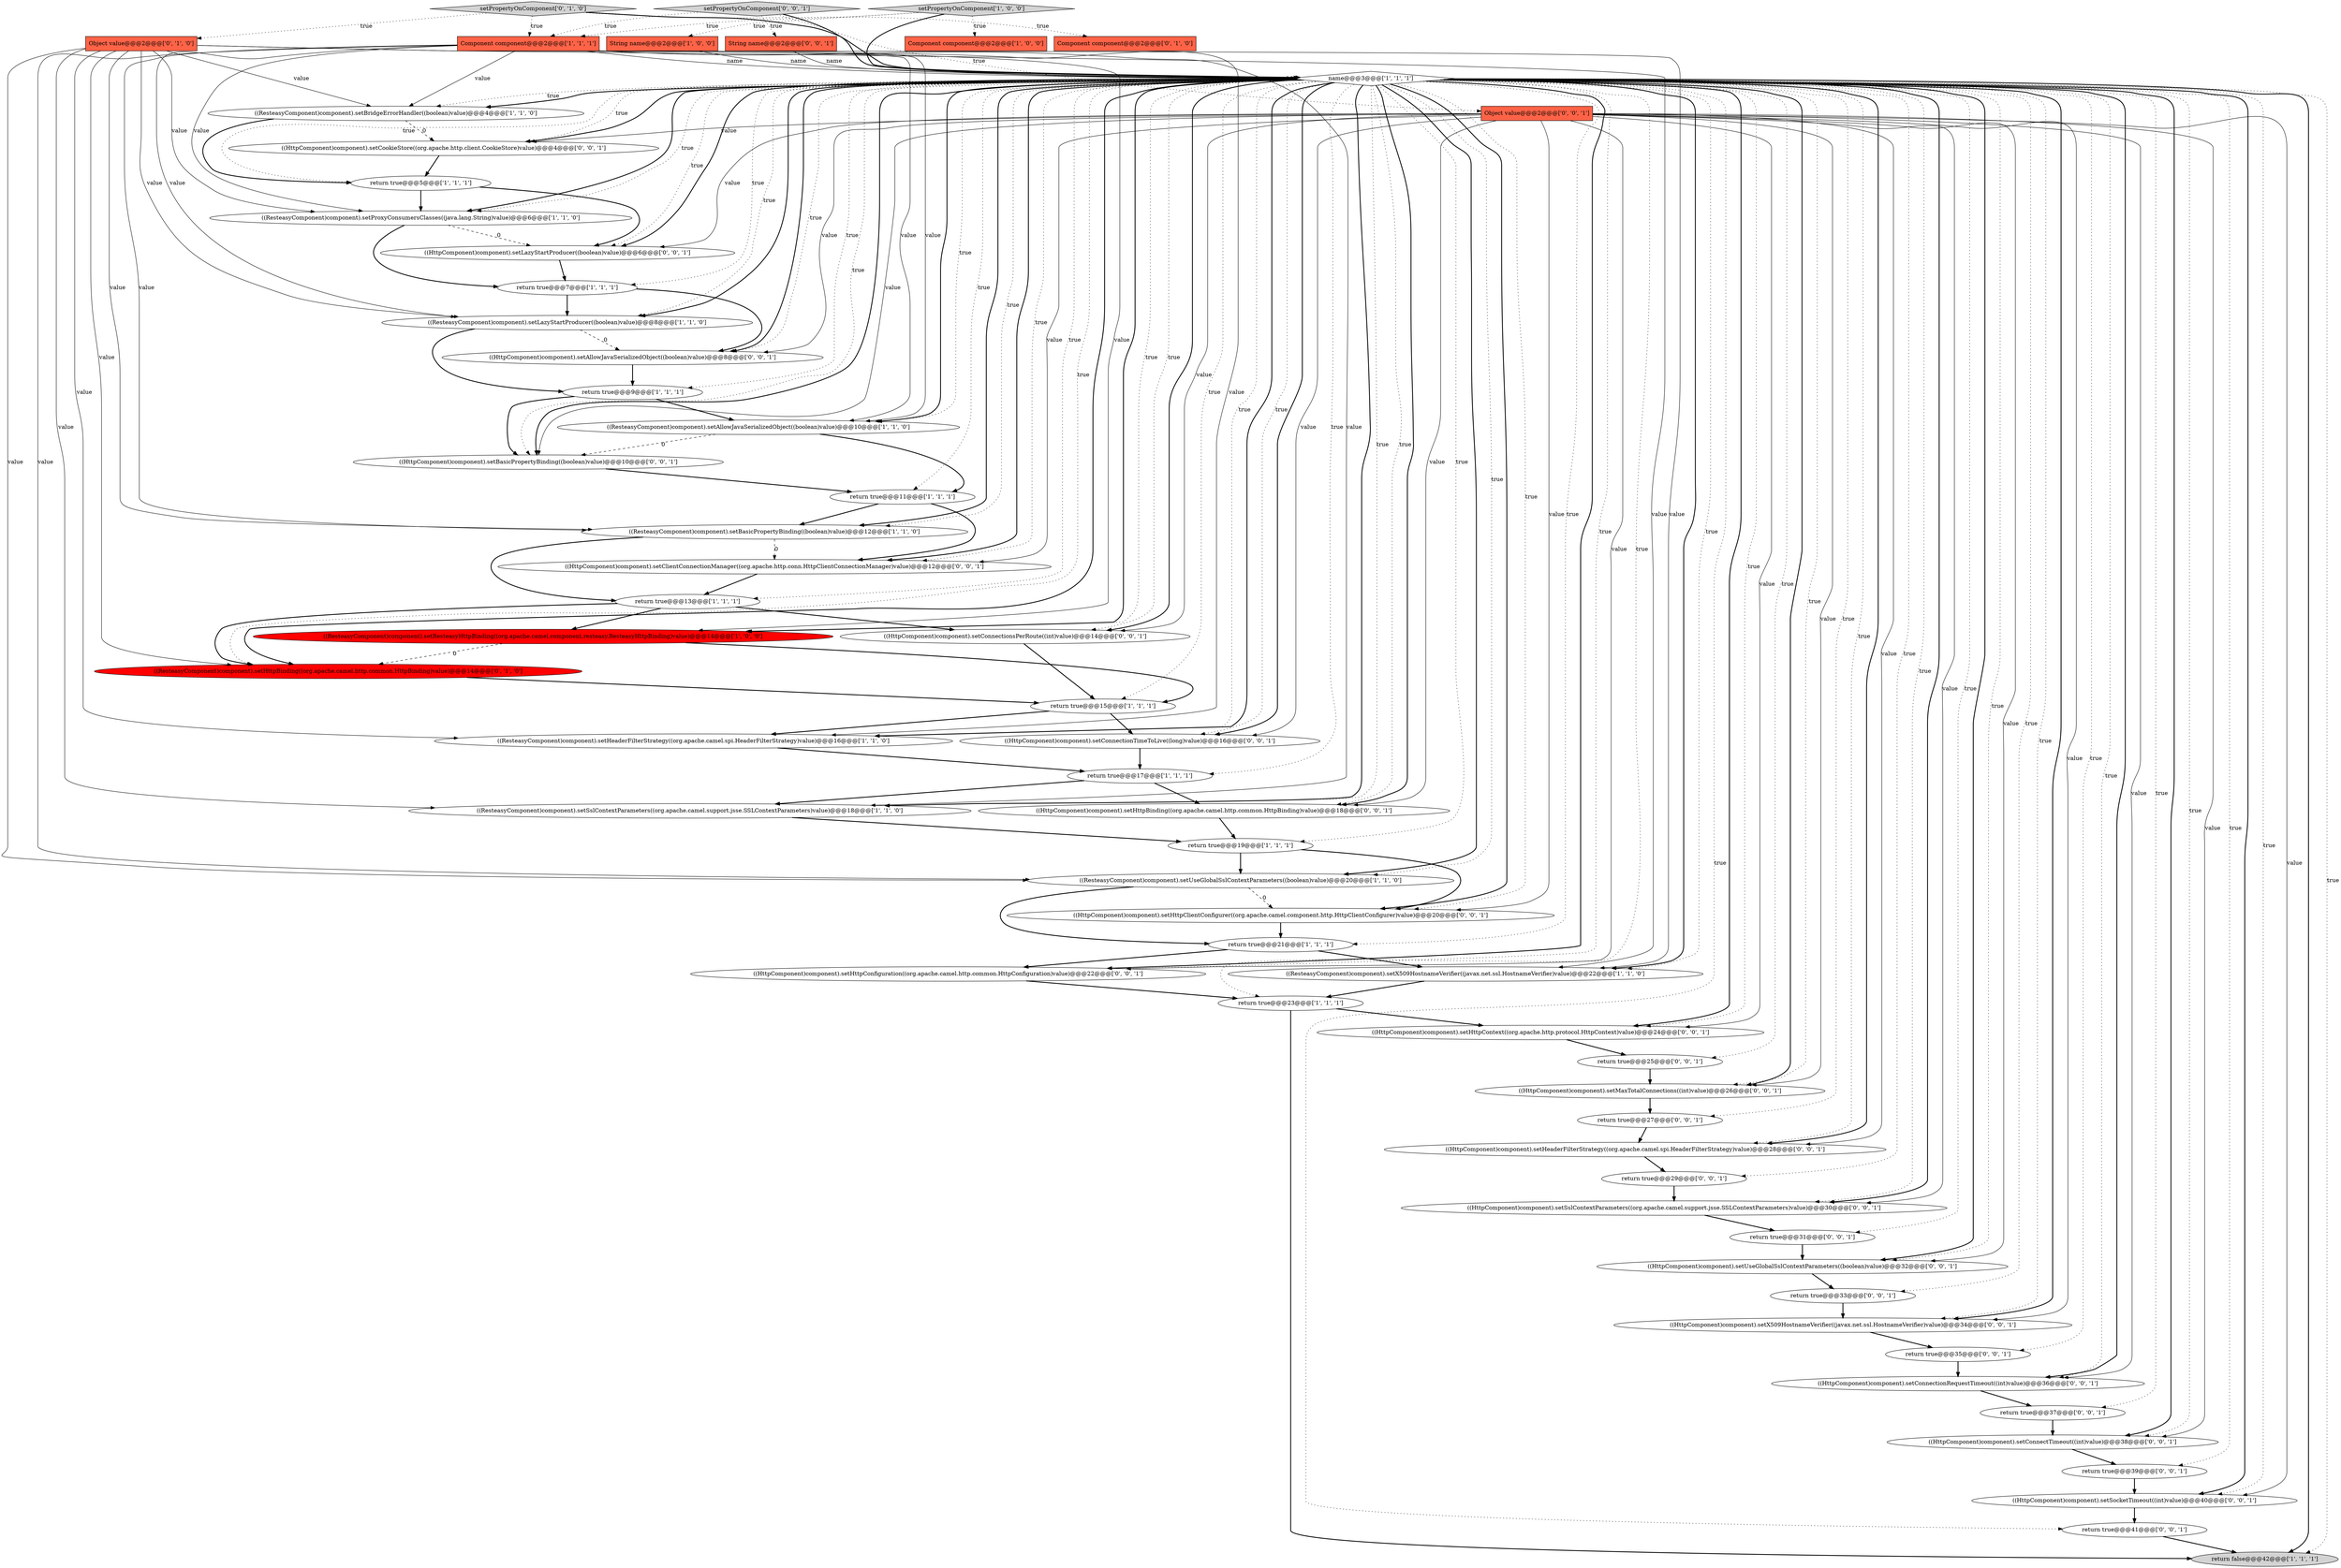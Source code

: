 digraph {
26 [style = filled, label = "Object value@@@2@@@['0', '1', '0']", fillcolor = tomato, shape = box image = "AAA0AAABBB2BBB"];
33 [style = filled, label = "((HttpComponent)component).setBasicPropertyBinding((boolean)value)@@@10@@@['0', '0', '1']", fillcolor = white, shape = ellipse image = "AAA0AAABBB3BBB"];
10 [style = filled, label = "((ResteasyComponent)component).setSslContextParameters((org.apache.camel.support.jsse.SSLContextParameters)value)@@@18@@@['1', '1', '0']", fillcolor = white, shape = ellipse image = "AAA0AAABBB1BBB"];
17 [style = filled, label = "return true@@@17@@@['1', '1', '1']", fillcolor = white, shape = ellipse image = "AAA0AAABBB1BBB"];
28 [style = filled, label = "Component component@@@2@@@['0', '1', '0']", fillcolor = tomato, shape = box image = "AAA0AAABBB2BBB"];
5 [style = filled, label = "((ResteasyComponent)component).setBridgeErrorHandler((boolean)value)@@@4@@@['1', '1', '0']", fillcolor = white, shape = ellipse image = "AAA0AAABBB1BBB"];
14 [style = filled, label = "String name@@@2@@@['1', '0', '0']", fillcolor = tomato, shape = box image = "AAA0AAABBB1BBB"];
42 [style = filled, label = "return true@@@33@@@['0', '0', '1']", fillcolor = white, shape = ellipse image = "AAA0AAABBB3BBB"];
55 [style = filled, label = "((HttpComponent)component).setUseGlobalSslContextParameters((boolean)value)@@@32@@@['0', '0', '1']", fillcolor = white, shape = ellipse image = "AAA0AAABBB3BBB"];
39 [style = filled, label = "return true@@@39@@@['0', '0', '1']", fillcolor = white, shape = ellipse image = "AAA0AAABBB3BBB"];
13 [style = filled, label = "return false@@@42@@@['1', '1', '1']", fillcolor = lightgray, shape = ellipse image = "AAA0AAABBB1BBB"];
29 [style = filled, label = "((ResteasyComponent)component).setHttpBinding((org.apache.camel.http.common.HttpBinding)value)@@@14@@@['0', '1', '0']", fillcolor = red, shape = ellipse image = "AAA1AAABBB2BBB"];
12 [style = filled, label = "((ResteasyComponent)component).setLazyStartProducer((boolean)value)@@@8@@@['1', '1', '0']", fillcolor = white, shape = ellipse image = "AAA0AAABBB1BBB"];
56 [style = filled, label = "((HttpComponent)component).setAllowJavaSerializedObject((boolean)value)@@@8@@@['0', '0', '1']", fillcolor = white, shape = ellipse image = "AAA0AAABBB3BBB"];
34 [style = filled, label = "((HttpComponent)component).setMaxTotalConnections((int)value)@@@26@@@['0', '0', '1']", fillcolor = white, shape = ellipse image = "AAA0AAABBB3BBB"];
54 [style = filled, label = "((HttpComponent)component).setHttpContext((org.apache.http.protocol.HttpContext)value)@@@24@@@['0', '0', '1']", fillcolor = white, shape = ellipse image = "AAA0AAABBB3BBB"];
1 [style = filled, label = "((ResteasyComponent)component).setBasicPropertyBinding((boolean)value)@@@12@@@['1', '1', '0']", fillcolor = white, shape = ellipse image = "AAA0AAABBB1BBB"];
7 [style = filled, label = "return true@@@15@@@['1', '1', '1']", fillcolor = white, shape = ellipse image = "AAA0AAABBB1BBB"];
31 [style = filled, label = "return true@@@29@@@['0', '0', '1']", fillcolor = white, shape = ellipse image = "AAA0AAABBB3BBB"];
45 [style = filled, label = "((HttpComponent)component).setX509HostnameVerifier((javax.net.ssl.HostnameVerifier)value)@@@34@@@['0', '0', '1']", fillcolor = white, shape = ellipse image = "AAA0AAABBB3BBB"];
3 [style = filled, label = "return true@@@23@@@['1', '1', '1']", fillcolor = white, shape = ellipse image = "AAA0AAABBB1BBB"];
16 [style = filled, label = "Component component@@@2@@@['1', '0', '0']", fillcolor = tomato, shape = box image = "AAA0AAABBB1BBB"];
24 [style = filled, label = "Component component@@@2@@@['1', '1', '1']", fillcolor = tomato, shape = box image = "AAA0AAABBB1BBB"];
37 [style = filled, label = "return true@@@37@@@['0', '0', '1']", fillcolor = white, shape = ellipse image = "AAA0AAABBB3BBB"];
22 [style = filled, label = "return true@@@19@@@['1', '1', '1']", fillcolor = white, shape = ellipse image = "AAA0AAABBB1BBB"];
32 [style = filled, label = "return true@@@25@@@['0', '0', '1']", fillcolor = white, shape = ellipse image = "AAA0AAABBB3BBB"];
50 [style = filled, label = "((HttpComponent)component).setConnectionsPerRoute((int)value)@@@14@@@['0', '0', '1']", fillcolor = white, shape = ellipse image = "AAA0AAABBB3BBB"];
44 [style = filled, label = "return true@@@31@@@['0', '0', '1']", fillcolor = white, shape = ellipse image = "AAA0AAABBB3BBB"];
23 [style = filled, label = "return true@@@21@@@['1', '1', '1']", fillcolor = white, shape = ellipse image = "AAA0AAABBB1BBB"];
25 [style = filled, label = "((ResteasyComponent)component).setProxyConsumersClasses((java.lang.String)value)@@@6@@@['1', '1', '0']", fillcolor = white, shape = ellipse image = "AAA0AAABBB1BBB"];
49 [style = filled, label = "String name@@@2@@@['0', '0', '1']", fillcolor = tomato, shape = box image = "AAA0AAABBB3BBB"];
11 [style = filled, label = "((ResteasyComponent)component).setUseGlobalSslContextParameters((boolean)value)@@@20@@@['1', '1', '0']", fillcolor = white, shape = ellipse image = "AAA0AAABBB1BBB"];
40 [style = filled, label = "((HttpComponent)component).setSslContextParameters((org.apache.camel.support.jsse.SSLContextParameters)value)@@@30@@@['0', '0', '1']", fillcolor = white, shape = ellipse image = "AAA0AAABBB3BBB"];
53 [style = filled, label = "((HttpComponent)component).setConnectionRequestTimeout((int)value)@@@36@@@['0', '0', '1']", fillcolor = white, shape = ellipse image = "AAA0AAABBB3BBB"];
58 [style = filled, label = "return true@@@27@@@['0', '0', '1']", fillcolor = white, shape = ellipse image = "AAA0AAABBB3BBB"];
35 [style = filled, label = "((HttpComponent)component).setLazyStartProducer((boolean)value)@@@6@@@['0', '0', '1']", fillcolor = white, shape = ellipse image = "AAA0AAABBB3BBB"];
19 [style = filled, label = "return true@@@13@@@['1', '1', '1']", fillcolor = white, shape = ellipse image = "AAA0AAABBB1BBB"];
36 [style = filled, label = "((HttpComponent)component).setClientConnectionManager((org.apache.http.conn.HttpClientConnectionManager)value)@@@12@@@['0', '0', '1']", fillcolor = white, shape = ellipse image = "AAA0AAABBB3BBB"];
8 [style = filled, label = "((ResteasyComponent)component).setHeaderFilterStrategy((org.apache.camel.spi.HeaderFilterStrategy)value)@@@16@@@['1', '1', '0']", fillcolor = white, shape = ellipse image = "AAA0AAABBB1BBB"];
20 [style = filled, label = "return true@@@5@@@['1', '1', '1']", fillcolor = white, shape = ellipse image = "AAA0AAABBB1BBB"];
47 [style = filled, label = "((HttpComponent)component).setConnectTimeout((int)value)@@@38@@@['0', '0', '1']", fillcolor = white, shape = ellipse image = "AAA0AAABBB3BBB"];
59 [style = filled, label = "return true@@@35@@@['0', '0', '1']", fillcolor = white, shape = ellipse image = "AAA0AAABBB3BBB"];
43 [style = filled, label = "setPropertyOnComponent['0', '0', '1']", fillcolor = lightgray, shape = diamond image = "AAA0AAABBB3BBB"];
46 [style = filled, label = "return true@@@41@@@['0', '0', '1']", fillcolor = white, shape = ellipse image = "AAA0AAABBB3BBB"];
4 [style = filled, label = "setPropertyOnComponent['1', '0', '0']", fillcolor = lightgray, shape = diamond image = "AAA0AAABBB1BBB"];
30 [style = filled, label = "((HttpComponent)component).setConnectionTimeToLive((long)value)@@@16@@@['0', '0', '1']", fillcolor = white, shape = ellipse image = "AAA0AAABBB3BBB"];
2 [style = filled, label = "return true@@@9@@@['1', '1', '1']", fillcolor = white, shape = ellipse image = "AAA0AAABBB1BBB"];
41 [style = filled, label = "((HttpComponent)component).setHttpConfiguration((org.apache.camel.http.common.HttpConfiguration)value)@@@22@@@['0', '0', '1']", fillcolor = white, shape = ellipse image = "AAA0AAABBB3BBB"];
9 [style = filled, label = "return true@@@7@@@['1', '1', '1']", fillcolor = white, shape = ellipse image = "AAA0AAABBB1BBB"];
57 [style = filled, label = "((HttpComponent)component).setHttpClientConfigurer((org.apache.camel.component.http.HttpClientConfigurer)value)@@@20@@@['0', '0', '1']", fillcolor = white, shape = ellipse image = "AAA0AAABBB3BBB"];
48 [style = filled, label = "((HttpComponent)component).setHttpBinding((org.apache.camel.http.common.HttpBinding)value)@@@18@@@['0', '0', '1']", fillcolor = white, shape = ellipse image = "AAA0AAABBB3BBB"];
51 [style = filled, label = "((HttpComponent)component).setHeaderFilterStrategy((org.apache.camel.spi.HeaderFilterStrategy)value)@@@28@@@['0', '0', '1']", fillcolor = white, shape = ellipse image = "AAA0AAABBB3BBB"];
18 [style = filled, label = "return true@@@11@@@['1', '1', '1']", fillcolor = white, shape = ellipse image = "AAA0AAABBB1BBB"];
15 [style = filled, label = "name@@@3@@@['1', '1', '1']", fillcolor = white, shape = diamond image = "AAA0AAABBB1BBB"];
52 [style = filled, label = "((HttpComponent)component).setSocketTimeout((int)value)@@@40@@@['0', '0', '1']", fillcolor = white, shape = ellipse image = "AAA0AAABBB3BBB"];
27 [style = filled, label = "setPropertyOnComponent['0', '1', '0']", fillcolor = lightgray, shape = diamond image = "AAA0AAABBB2BBB"];
38 [style = filled, label = "Object value@@@2@@@['0', '0', '1']", fillcolor = tomato, shape = box image = "AAA0AAABBB3BBB"];
60 [style = filled, label = "((HttpComponent)component).setCookieStore((org.apache.http.client.CookieStore)value)@@@4@@@['0', '0', '1']", fillcolor = white, shape = ellipse image = "AAA0AAABBB3BBB"];
0 [style = filled, label = "((ResteasyComponent)component).setAllowJavaSerializedObject((boolean)value)@@@10@@@['1', '1', '0']", fillcolor = white, shape = ellipse image = "AAA0AAABBB1BBB"];
6 [style = filled, label = "((ResteasyComponent)component).setResteasyHttpBinding((org.apache.camel.component.resteasy.ResteasyHttpBinding)value)@@@14@@@['1', '0', '0']", fillcolor = red, shape = ellipse image = "AAA1AAABBB1BBB"];
21 [style = filled, label = "((ResteasyComponent)component).setX509HostnameVerifier((javax.net.ssl.HostnameVerifier)value)@@@22@@@['1', '1', '0']", fillcolor = white, shape = ellipse image = "AAA0AAABBB1BBB"];
15->55 [style = bold, label=""];
15->10 [style = bold, label=""];
38->33 [style = solid, label="value"];
24->11 [style = solid, label="value"];
24->12 [style = solid, label="value"];
5->20 [style = bold, label=""];
7->30 [style = bold, label=""];
42->45 [style = bold, label=""];
38->52 [style = solid, label="value"];
15->25 [style = bold, label=""];
15->21 [style = bold, label=""];
46->13 [style = bold, label=""];
15->31 [style = dotted, label="true"];
4->15 [style = bold, label=""];
15->54 [style = bold, label=""];
15->20 [style = dotted, label="true"];
32->34 [style = bold, label=""];
15->33 [style = dotted, label="true"];
15->21 [style = dotted, label="true"];
15->7 [style = dotted, label="true"];
7->8 [style = bold, label=""];
15->57 [style = bold, label=""];
38->57 [style = solid, label="value"];
27->15 [style = bold, label=""];
15->9 [style = dotted, label="true"];
38->56 [style = solid, label="value"];
34->58 [style = bold, label=""];
15->30 [style = dotted, label="true"];
38->60 [style = solid, label="value"];
12->2 [style = bold, label=""];
9->56 [style = bold, label=""];
15->8 [style = dotted, label="true"];
24->10 [style = solid, label="value"];
15->11 [style = bold, label=""];
33->18 [style = bold, label=""];
15->52 [style = bold, label=""];
15->29 [style = dotted, label="true"];
15->53 [style = dotted, label="true"];
15->0 [style = bold, label=""];
26->25 [style = solid, label="value"];
22->57 [style = bold, label=""];
15->41 [style = bold, label=""];
31->40 [style = bold, label=""];
26->10 [style = solid, label="value"];
26->11 [style = solid, label="value"];
38->54 [style = solid, label="value"];
4->24 [style = dotted, label="true"];
15->57 [style = dotted, label="true"];
15->58 [style = dotted, label="true"];
21->3 [style = bold, label=""];
15->13 [style = bold, label=""];
38->53 [style = solid, label="value"];
24->21 [style = solid, label="value"];
15->34 [style = bold, label=""];
15->34 [style = dotted, label="true"];
15->50 [style = dotted, label="true"];
38->51 [style = solid, label="value"];
26->0 [style = solid, label="value"];
15->2 [style = dotted, label="true"];
38->40 [style = solid, label="value"];
15->18 [style = dotted, label="true"];
15->50 [style = bold, label=""];
15->40 [style = dotted, label="true"];
24->15 [style = solid, label="name"];
45->59 [style = bold, label=""];
15->52 [style = dotted, label="true"];
15->10 [style = dotted, label="true"];
15->35 [style = dotted, label="true"];
27->24 [style = dotted, label="true"];
47->39 [style = bold, label=""];
38->45 [style = solid, label="value"];
19->6 [style = bold, label=""];
20->25 [style = bold, label=""];
15->35 [style = bold, label=""];
15->13 [style = dotted, label="true"];
15->42 [style = dotted, label="true"];
15->17 [style = dotted, label="true"];
15->3 [style = dotted, label="true"];
8->17 [style = bold, label=""];
3->54 [style = bold, label=""];
57->23 [style = bold, label=""];
26->1 [style = solid, label="value"];
15->41 [style = dotted, label="true"];
44->55 [style = bold, label=""];
39->52 [style = bold, label=""];
18->1 [style = bold, label=""];
58->51 [style = bold, label=""];
26->5 [style = solid, label="value"];
0->33 [style = dashed, label="0"];
15->51 [style = dotted, label="true"];
15->60 [style = dotted, label="true"];
2->33 [style = bold, label=""];
15->12 [style = dotted, label="true"];
43->49 [style = dotted, label="true"];
26->21 [style = solid, label="value"];
15->12 [style = bold, label=""];
15->59 [style = dotted, label="true"];
15->47 [style = bold, label=""];
1->19 [style = bold, label=""];
6->7 [style = bold, label=""];
22->11 [style = bold, label=""];
15->29 [style = bold, label=""];
15->33 [style = bold, label=""];
15->36 [style = bold, label=""];
37->47 [style = bold, label=""];
38->34 [style = solid, label="value"];
15->5 [style = dotted, label="true"];
17->10 [style = bold, label=""];
24->25 [style = solid, label="value"];
43->38 [style = dotted, label="true"];
60->20 [style = bold, label=""];
38->35 [style = solid, label="value"];
30->17 [style = bold, label=""];
15->47 [style = dotted, label="true"];
52->46 [style = bold, label=""];
15->54 [style = dotted, label="true"];
43->24 [style = dotted, label="true"];
35->9 [style = bold, label=""];
24->0 [style = solid, label="value"];
19->29 [style = bold, label=""];
15->44 [style = dotted, label="true"];
25->9 [style = bold, label=""];
15->53 [style = bold, label=""];
19->50 [style = bold, label=""];
23->41 [style = bold, label=""];
26->8 [style = solid, label="value"];
15->0 [style = dotted, label="true"];
55->42 [style = bold, label=""];
5->60 [style = dashed, label="0"];
38->50 [style = solid, label="value"];
15->32 [style = dotted, label="true"];
59->53 [style = bold, label=""];
53->37 [style = bold, label=""];
24->1 [style = solid, label="value"];
2->0 [style = bold, label=""];
24->8 [style = solid, label="value"];
15->48 [style = dotted, label="true"];
15->11 [style = dotted, label="true"];
15->48 [style = bold, label=""];
26->12 [style = solid, label="value"];
15->37 [style = dotted, label="true"];
0->18 [style = bold, label=""];
15->40 [style = bold, label=""];
9->12 [style = bold, label=""];
15->23 [style = dotted, label="true"];
15->25 [style = dotted, label="true"];
15->45 [style = dotted, label="true"];
15->56 [style = bold, label=""];
56->2 [style = bold, label=""];
15->8 [style = bold, label=""];
14->15 [style = solid, label="name"];
36->19 [style = bold, label=""];
40->44 [style = bold, label=""];
11->57 [style = dashed, label="0"];
38->30 [style = solid, label="value"];
15->1 [style = bold, label=""];
10->22 [style = bold, label=""];
24->5 [style = solid, label="value"];
15->60 [style = bold, label=""];
15->45 [style = bold, label=""];
15->39 [style = dotted, label="true"];
27->26 [style = dotted, label="true"];
15->36 [style = dotted, label="true"];
38->48 [style = solid, label="value"];
38->36 [style = solid, label="value"];
41->3 [style = bold, label=""];
38->55 [style = solid, label="value"];
15->22 [style = dotted, label="true"];
15->6 [style = bold, label=""];
18->36 [style = bold, label=""];
50->7 [style = bold, label=""];
15->30 [style = bold, label=""];
48->22 [style = bold, label=""];
4->14 [style = dotted, label="true"];
25->35 [style = dashed, label="0"];
15->46 [style = dotted, label="true"];
38->47 [style = solid, label="value"];
15->5 [style = bold, label=""];
24->6 [style = solid, label="value"];
27->28 [style = dotted, label="true"];
38->41 [style = solid, label="value"];
6->29 [style = dashed, label="0"];
1->36 [style = dashed, label="0"];
23->21 [style = bold, label=""];
49->15 [style = solid, label="name"];
43->15 [style = bold, label=""];
15->19 [style = dotted, label="true"];
15->1 [style = dotted, label="true"];
15->6 [style = dotted, label="true"];
17->48 [style = bold, label=""];
3->13 [style = bold, label=""];
29->7 [style = bold, label=""];
54->32 [style = bold, label=""];
15->55 [style = dotted, label="true"];
4->16 [style = dotted, label="true"];
12->56 [style = dashed, label="0"];
20->35 [style = bold, label=""];
51->31 [style = bold, label=""];
11->23 [style = bold, label=""];
26->29 [style = solid, label="value"];
15->56 [style = dotted, label="true"];
15->51 [style = bold, label=""];
}
